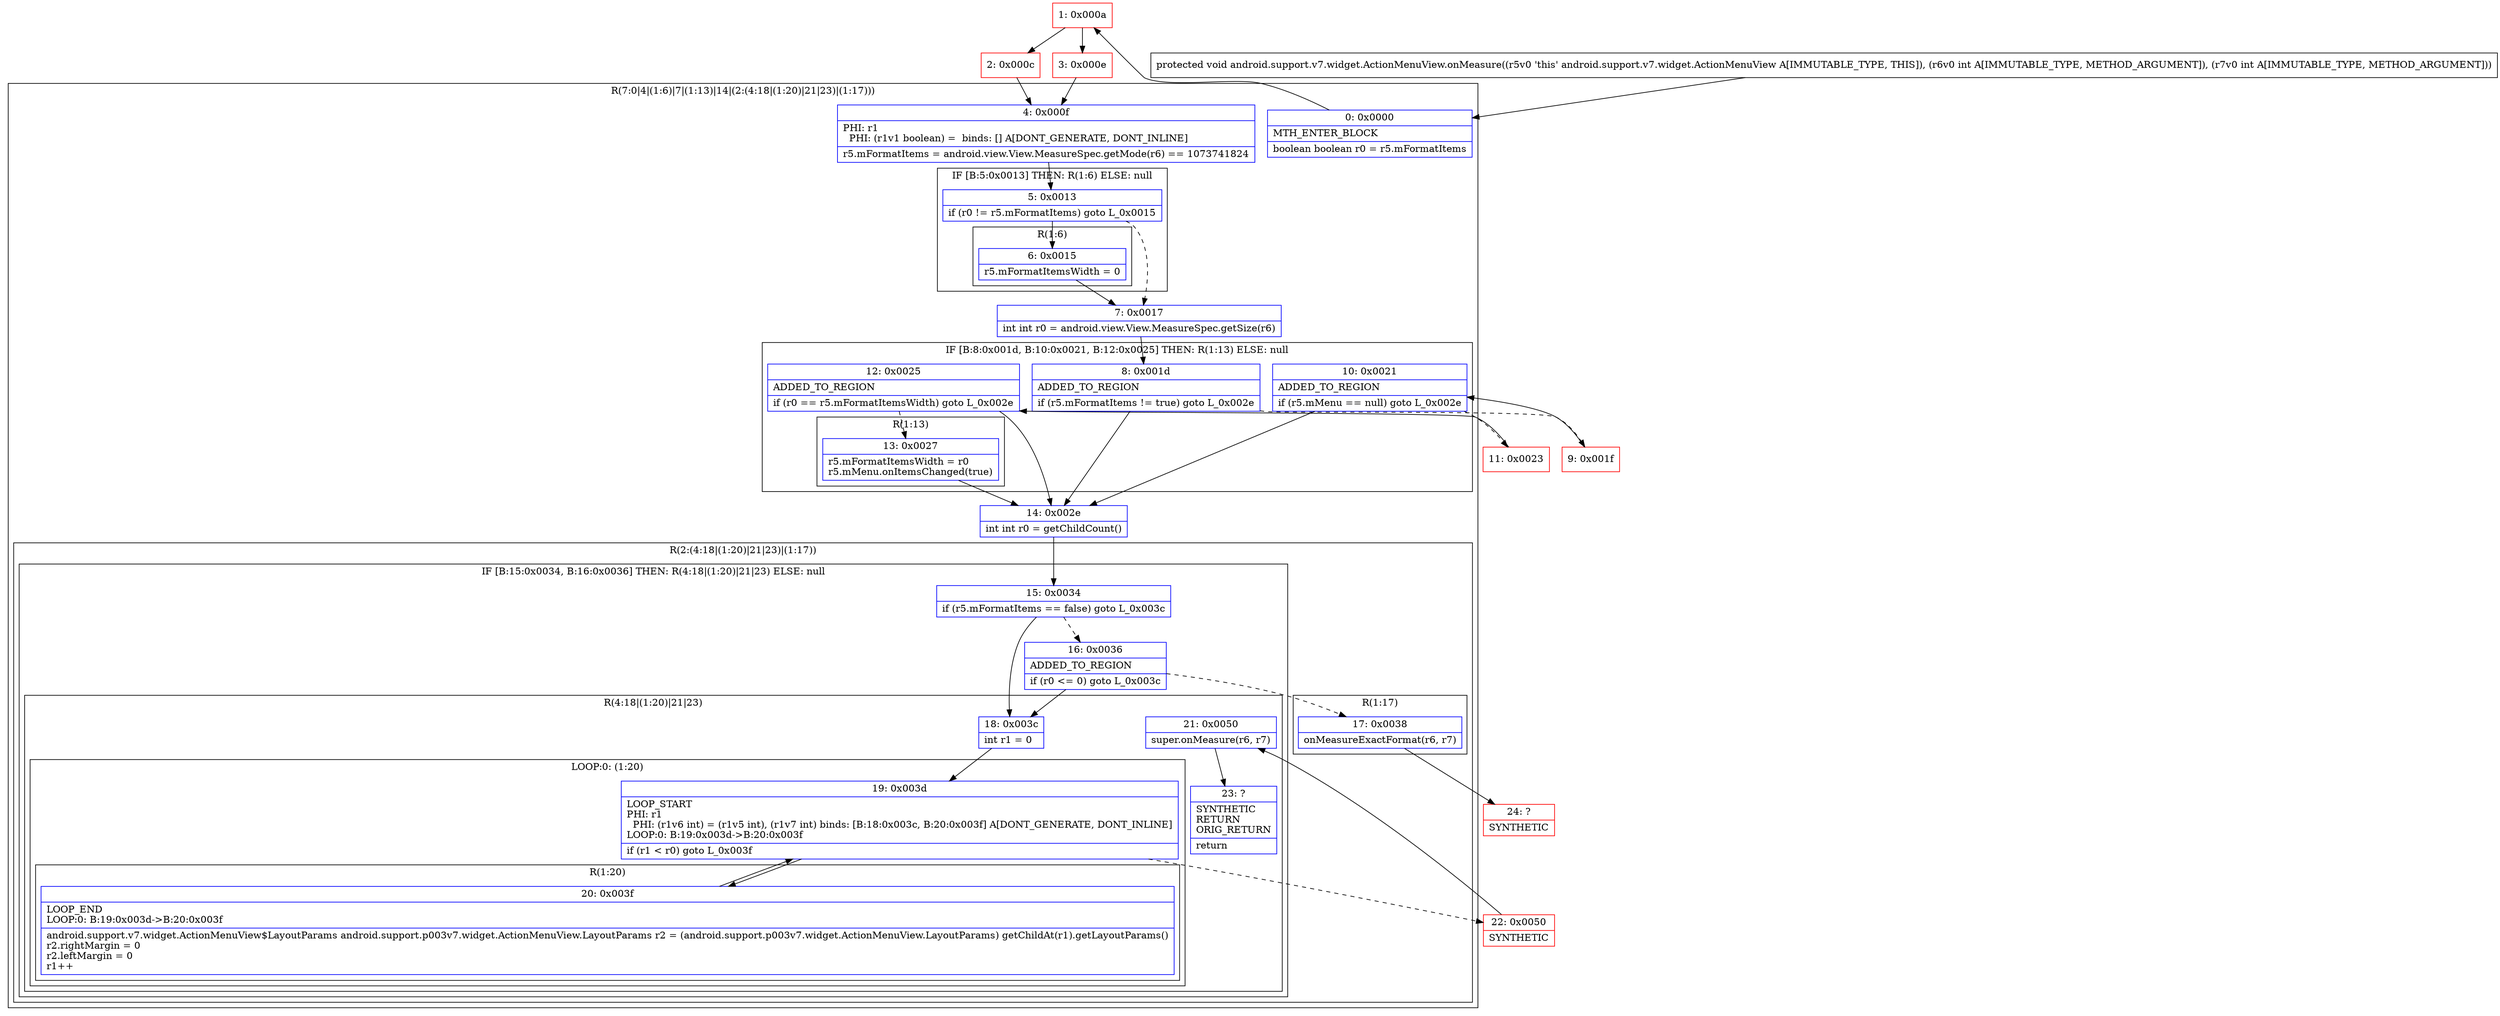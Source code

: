 digraph "CFG forandroid.support.v7.widget.ActionMenuView.onMeasure(II)V" {
subgraph cluster_Region_1758803833 {
label = "R(7:0|4|(1:6)|7|(1:13)|14|(2:(4:18|(1:20)|21|23)|(1:17)))";
node [shape=record,color=blue];
Node_0 [shape=record,label="{0\:\ 0x0000|MTH_ENTER_BLOCK\l|boolean boolean r0 = r5.mFormatItems\l}"];
Node_4 [shape=record,label="{4\:\ 0x000f|PHI: r1 \l  PHI: (r1v1 boolean) =  binds: [] A[DONT_GENERATE, DONT_INLINE]\l|r5.mFormatItems = android.view.View.MeasureSpec.getMode(r6) == 1073741824\l}"];
subgraph cluster_IfRegion_2124340913 {
label = "IF [B:5:0x0013] THEN: R(1:6) ELSE: null";
node [shape=record,color=blue];
Node_5 [shape=record,label="{5\:\ 0x0013|if (r0 != r5.mFormatItems) goto L_0x0015\l}"];
subgraph cluster_Region_424001639 {
label = "R(1:6)";
node [shape=record,color=blue];
Node_6 [shape=record,label="{6\:\ 0x0015|r5.mFormatItemsWidth = 0\l}"];
}
}
Node_7 [shape=record,label="{7\:\ 0x0017|int int r0 = android.view.View.MeasureSpec.getSize(r6)\l}"];
subgraph cluster_IfRegion_65758308 {
label = "IF [B:8:0x001d, B:10:0x0021, B:12:0x0025] THEN: R(1:13) ELSE: null";
node [shape=record,color=blue];
Node_8 [shape=record,label="{8\:\ 0x001d|ADDED_TO_REGION\l|if (r5.mFormatItems != true) goto L_0x002e\l}"];
Node_10 [shape=record,label="{10\:\ 0x0021|ADDED_TO_REGION\l|if (r5.mMenu == null) goto L_0x002e\l}"];
Node_12 [shape=record,label="{12\:\ 0x0025|ADDED_TO_REGION\l|if (r0 == r5.mFormatItemsWidth) goto L_0x002e\l}"];
subgraph cluster_Region_432066949 {
label = "R(1:13)";
node [shape=record,color=blue];
Node_13 [shape=record,label="{13\:\ 0x0027|r5.mFormatItemsWidth = r0\lr5.mMenu.onItemsChanged(true)\l}"];
}
}
Node_14 [shape=record,label="{14\:\ 0x002e|int int r0 = getChildCount()\l}"];
subgraph cluster_Region_2068951163 {
label = "R(2:(4:18|(1:20)|21|23)|(1:17))";
node [shape=record,color=blue];
subgraph cluster_IfRegion_1492079419 {
label = "IF [B:15:0x0034, B:16:0x0036] THEN: R(4:18|(1:20)|21|23) ELSE: null";
node [shape=record,color=blue];
Node_15 [shape=record,label="{15\:\ 0x0034|if (r5.mFormatItems == false) goto L_0x003c\l}"];
Node_16 [shape=record,label="{16\:\ 0x0036|ADDED_TO_REGION\l|if (r0 \<= 0) goto L_0x003c\l}"];
subgraph cluster_Region_144503776 {
label = "R(4:18|(1:20)|21|23)";
node [shape=record,color=blue];
Node_18 [shape=record,label="{18\:\ 0x003c|int r1 = 0\l}"];
subgraph cluster_LoopRegion_1342993857 {
label = "LOOP:0: (1:20)";
node [shape=record,color=blue];
Node_19 [shape=record,label="{19\:\ 0x003d|LOOP_START\lPHI: r1 \l  PHI: (r1v6 int) = (r1v5 int), (r1v7 int) binds: [B:18:0x003c, B:20:0x003f] A[DONT_GENERATE, DONT_INLINE]\lLOOP:0: B:19:0x003d\-\>B:20:0x003f\l|if (r1 \< r0) goto L_0x003f\l}"];
subgraph cluster_Region_391071631 {
label = "R(1:20)";
node [shape=record,color=blue];
Node_20 [shape=record,label="{20\:\ 0x003f|LOOP_END\lLOOP:0: B:19:0x003d\-\>B:20:0x003f\l|android.support.v7.widget.ActionMenuView$LayoutParams android.support.p003v7.widget.ActionMenuView.LayoutParams r2 = (android.support.p003v7.widget.ActionMenuView.LayoutParams) getChildAt(r1).getLayoutParams()\lr2.rightMargin = 0\lr2.leftMargin = 0\lr1++\l}"];
}
}
Node_21 [shape=record,label="{21\:\ 0x0050|super.onMeasure(r6, r7)\l}"];
Node_23 [shape=record,label="{23\:\ ?|SYNTHETIC\lRETURN\lORIG_RETURN\l|return\l}"];
}
}
subgraph cluster_Region_1814817354 {
label = "R(1:17)";
node [shape=record,color=blue];
Node_17 [shape=record,label="{17\:\ 0x0038|onMeasureExactFormat(r6, r7)\l}"];
}
}
}
Node_1 [shape=record,color=red,label="{1\:\ 0x000a}"];
Node_2 [shape=record,color=red,label="{2\:\ 0x000c}"];
Node_3 [shape=record,color=red,label="{3\:\ 0x000e}"];
Node_9 [shape=record,color=red,label="{9\:\ 0x001f}"];
Node_11 [shape=record,color=red,label="{11\:\ 0x0023}"];
Node_22 [shape=record,color=red,label="{22\:\ 0x0050|SYNTHETIC\l}"];
Node_24 [shape=record,color=red,label="{24\:\ ?|SYNTHETIC\l}"];
MethodNode[shape=record,label="{protected void android.support.v7.widget.ActionMenuView.onMeasure((r5v0 'this' android.support.v7.widget.ActionMenuView A[IMMUTABLE_TYPE, THIS]), (r6v0 int A[IMMUTABLE_TYPE, METHOD_ARGUMENT]), (r7v0 int A[IMMUTABLE_TYPE, METHOD_ARGUMENT])) }"];
MethodNode -> Node_0;
Node_0 -> Node_1;
Node_4 -> Node_5;
Node_5 -> Node_6;
Node_5 -> Node_7[style=dashed];
Node_6 -> Node_7;
Node_7 -> Node_8;
Node_8 -> Node_9[style=dashed];
Node_8 -> Node_14;
Node_10 -> Node_11[style=dashed];
Node_10 -> Node_14;
Node_12 -> Node_13[style=dashed];
Node_12 -> Node_14;
Node_13 -> Node_14;
Node_14 -> Node_15;
Node_15 -> Node_16[style=dashed];
Node_15 -> Node_18;
Node_16 -> Node_17[style=dashed];
Node_16 -> Node_18;
Node_18 -> Node_19;
Node_19 -> Node_20;
Node_19 -> Node_22[style=dashed];
Node_20 -> Node_19;
Node_21 -> Node_23;
Node_17 -> Node_24;
Node_1 -> Node_2;
Node_1 -> Node_3;
Node_2 -> Node_4;
Node_3 -> Node_4;
Node_9 -> Node_10;
Node_11 -> Node_12;
Node_22 -> Node_21;
}


